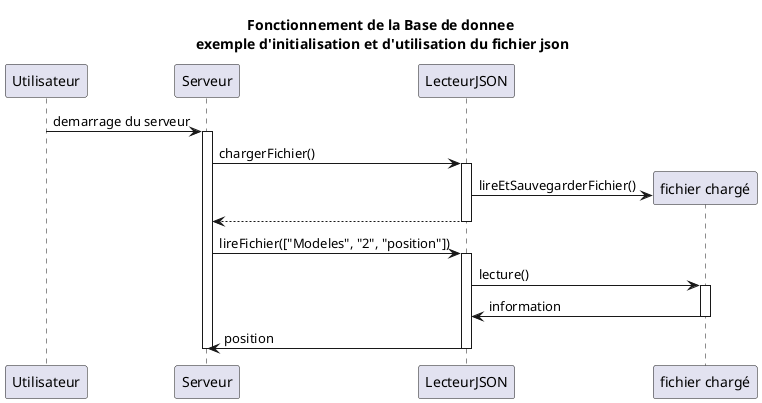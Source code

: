 @startuml
title Fonctionnement de la Base de donnee\n exemple d'initialisation et d'utilisation du fichier json

participant Utilisateur as user
participant Serveur as serv
participant "LecteurJSON" as bdd

user -> serv : demarrage du serveur
activate serv
    serv -> bdd : chargerFichier()
    activate bdd
        create "fichier chargé" as json
        bdd -> json : lireEtSauvegarderFichier()
        bdd --> serv
    deactivate bdd
    
    serv -> bdd : lireFichier(["Modeles", "2", "position"])
    activate bdd
        bdd -> json : lecture()
        activate json
        json -> bdd : information
        deactivate json
    bdd -> serv : position
    deactivate bdd
deactivate serv

@enduml